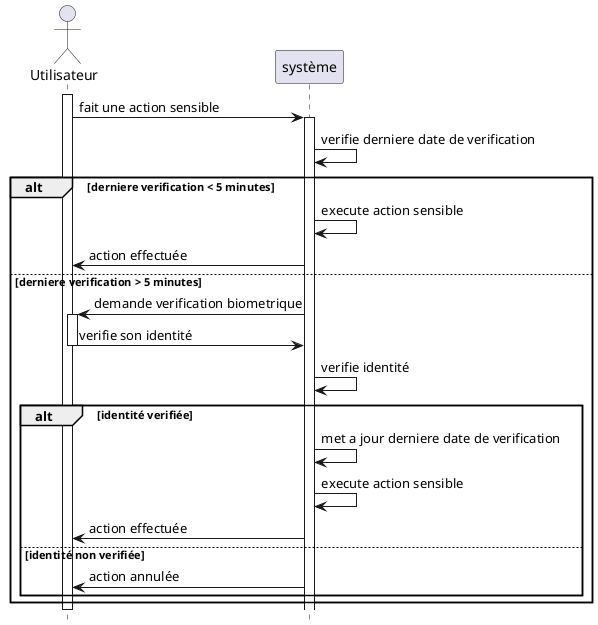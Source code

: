 @startuml verification_biometrique

hide footbox


actor "Utilisateur" as user
participant "système" as system

activate user
user -> system : fait une action sensible
activate system
system -> system : verifie derniere date de verification
alt derniere verification < 5 minutes
    system -> system : execute action sensible
    system -> user : action effectuée
else derniere verification > 5 minutes
    system -> user : demande verification biometrique
    activate user
    user -> system : verifie son identité
    deactivate user
    system -> system : verifie identité
    alt identité verifiée
        system -> system : met a jour derniere date de verification
        system -> system : execute action sensible
        system -> user : action effectuée
    else identité non verifiée
        system -> user : action annulée
    end
end
deactivate user
